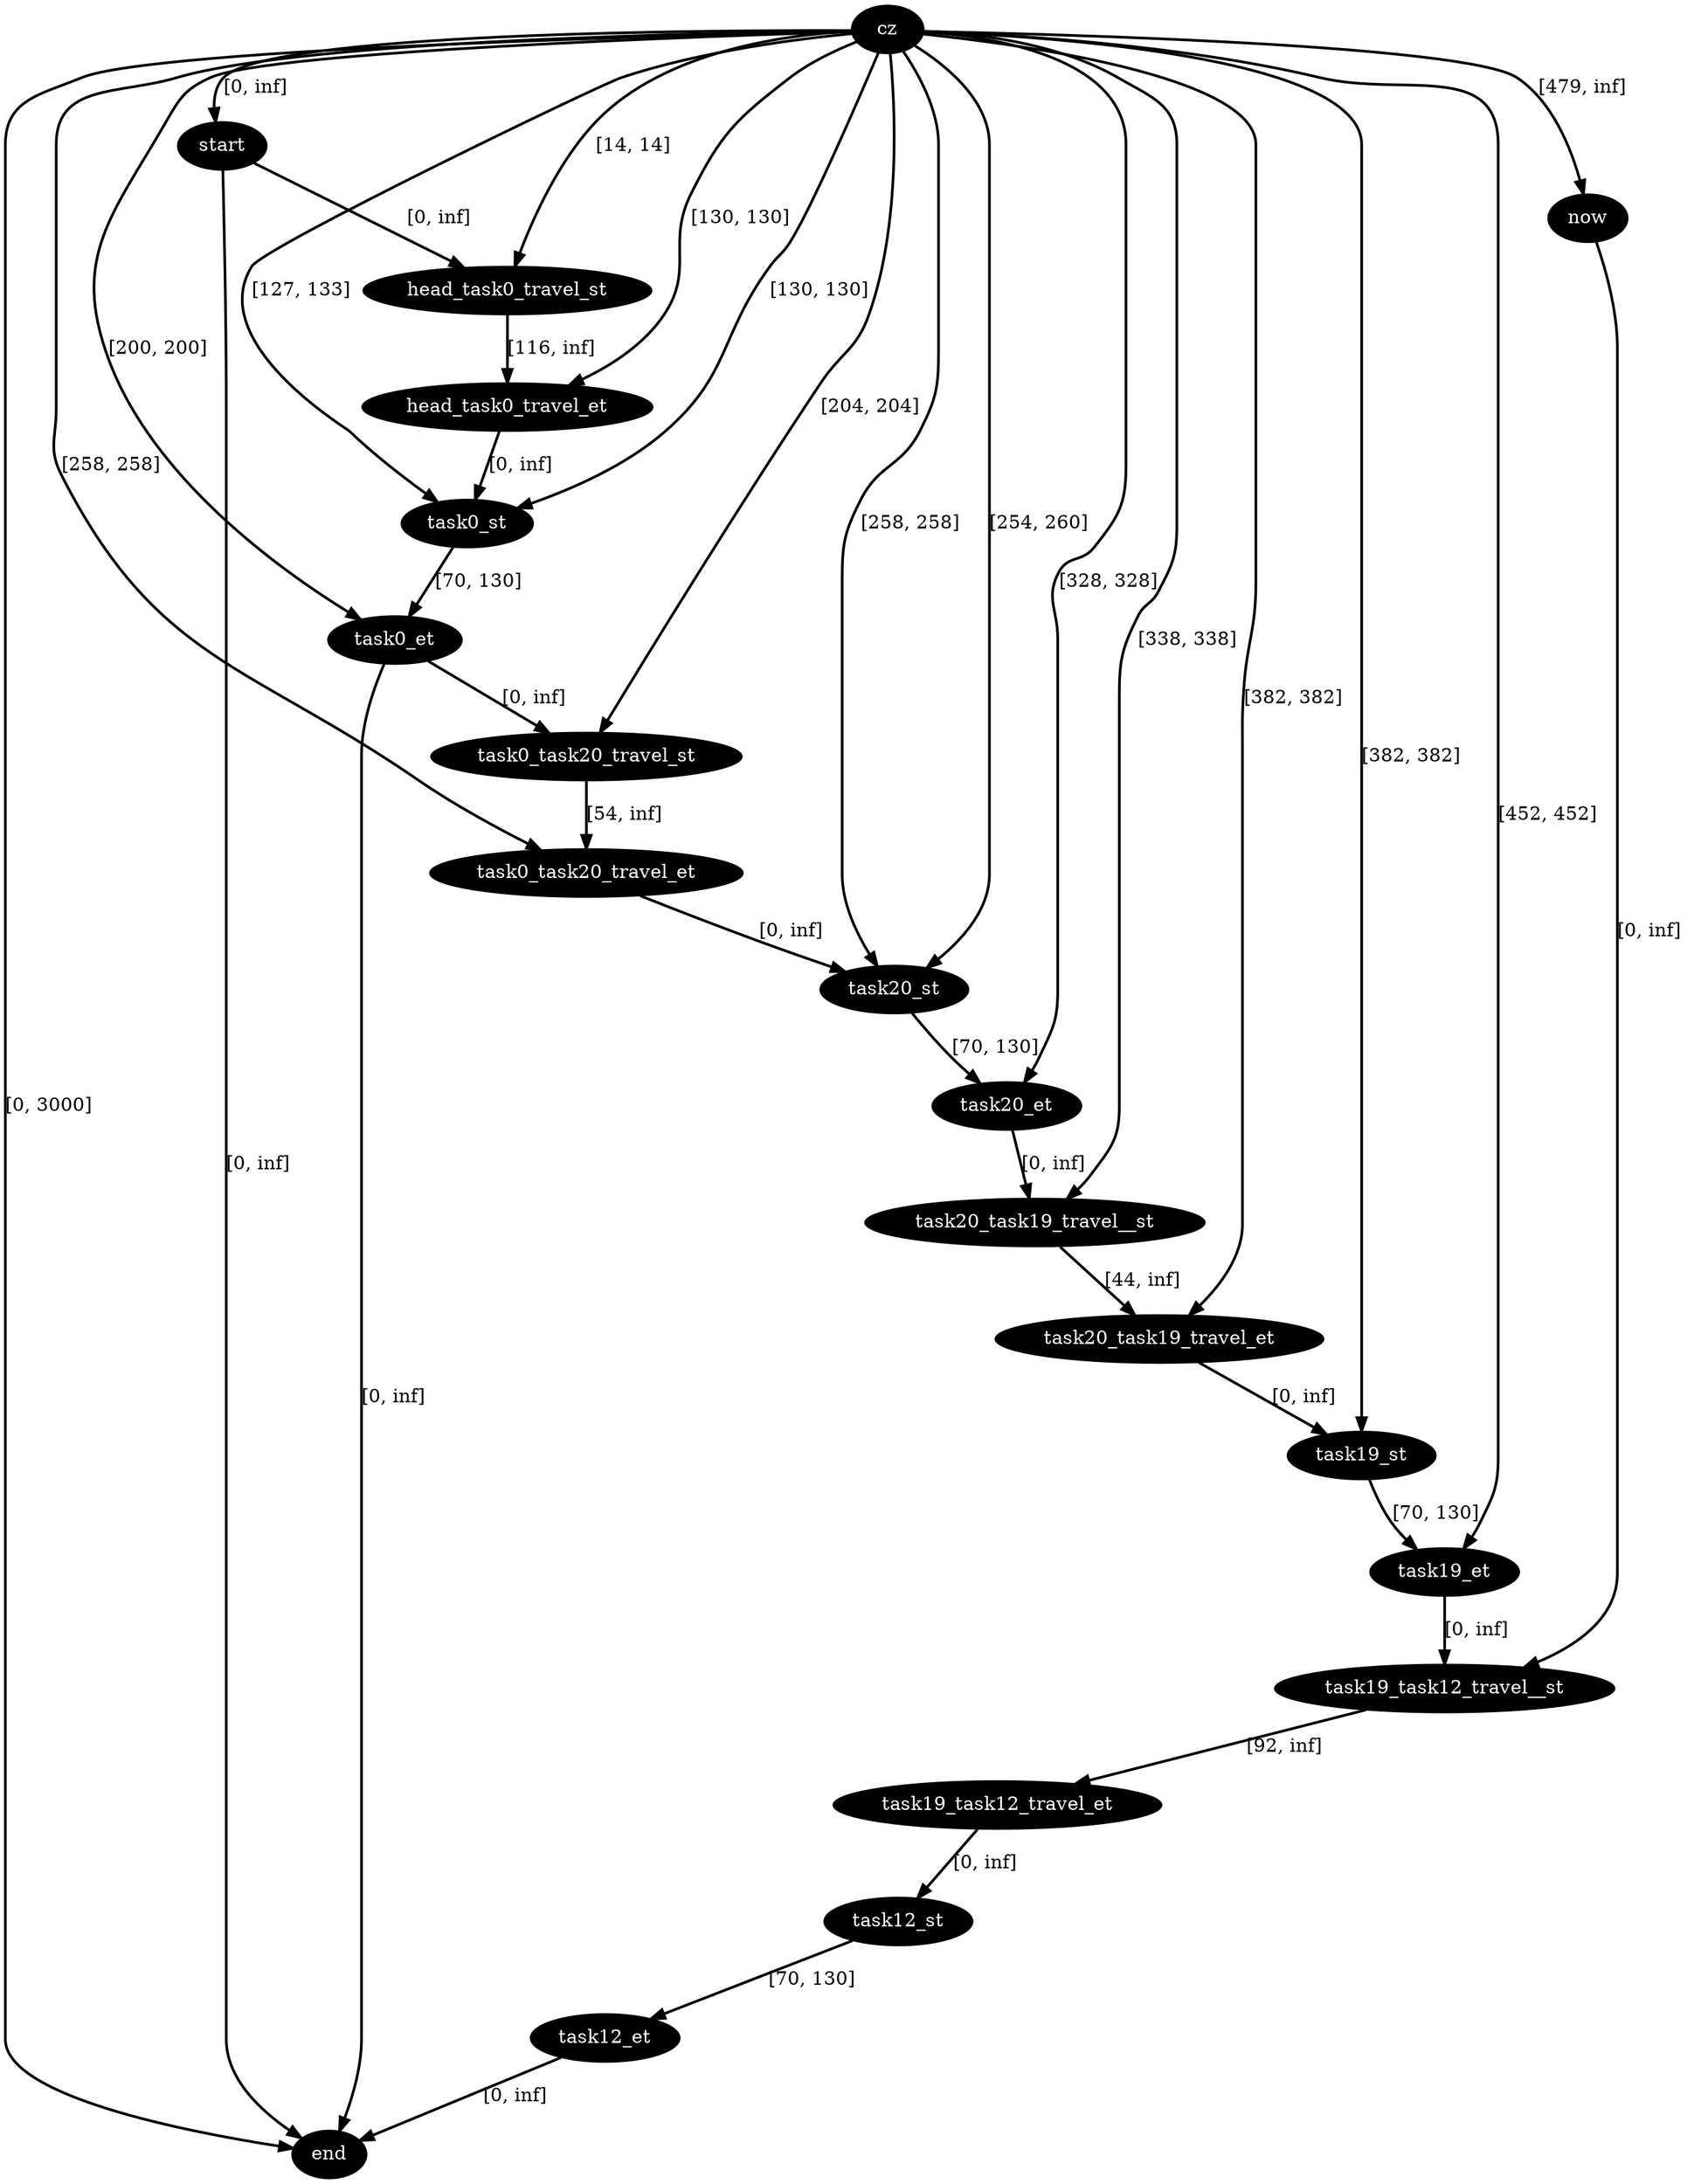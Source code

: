 digraph plan {
0[label="cz",style=filled,fillcolor=black,fontcolor=white];
1[label="start",style=filled,fillcolor=black,fontcolor=white];
2[label="now",style=filled,fillcolor=black,fontcolor=white];
3[label="end",style=filled,fillcolor=black,fontcolor=white];
7[label="head_task0_travel_st",style=filled,fillcolor=black,fontcolor=white];
8[label="head_task0_travel_et",style=filled,fillcolor=black,fontcolor=white];
9[label="task0_st",style=filled,fillcolor=black,fontcolor=white];
10[label="task0_et",style=filled,fillcolor=black,fontcolor=white];
28[label="task12_st",style=filled,fillcolor=black,fontcolor=white];
29[label="task12_et",style=filled,fillcolor=black,fontcolor=white];
66[label="task19_st",style=filled,fillcolor=black,fontcolor=white];
67[label="task19_et",style=filled,fillcolor=black,fontcolor=white];
86[label="task20_st",style=filled,fillcolor=black,fontcolor=white];
87[label="task20_et",style=filled,fillcolor=black,fontcolor=white];
101[label="task0_task20_travel_st",style=filled,fillcolor=black,fontcolor=white];
102[label="task0_task20_travel_et",style=filled,fillcolor=black,fontcolor=white];
104[label="task20_task19_travel__st",style=filled,fillcolor=black,fontcolor=white];
105[label="task20_task19_travel_et",style=filled,fillcolor=black,fontcolor=white];
107[label="task19_task12_travel__st",style=filled,fillcolor=black,fontcolor=white];
108[label="task19_task12_travel_et",style=filled,fillcolor=black,fontcolor=white];
"0"->"1"[label="[0, inf]",penwidth=2,color=black];
"0"->"3"[label="[0, 3000]",penwidth=2,color=black];
"7"->"8"[label="[116, inf]",penwidth=2,color=black];
"0"->"8"[label="[130, 130]",penwidth=2,color=black];
"1"->"7"[label="[0, inf]",penwidth=2,color=black];
"0"->"7"[label="[14, 14]",penwidth=2,color=black];
"0"->"2"[label="[479, inf]",penwidth=2,color=black];
"2"->"107"[label="[0, inf]",penwidth=2,color=black];
"1"->"3"[label="[0, inf]",penwidth=2,color=black];
"0"->"10"[label="[200, 200]",penwidth=2,color=black];
"10"->"3"[label="[0, inf]",penwidth=2,color=black];
"0"->"9"[label="[130, 130]",penwidth=2,color=black];
"0"->"9"[label="[127, 133]",penwidth=2,color=black];
"101"->"102"[label="[54, inf]",penwidth=2,color=black];
"0"->"102"[label="[258, 258]",penwidth=2,color=black];
"10"->"101"[label="[0, inf]",penwidth=2,color=black];
"0"->"101"[label="[204, 204]",penwidth=2,color=black];
"9"->"10"[label="[70, 130]",penwidth=2,color=black];
"8"->"9"[label="[0, inf]",penwidth=2,color=black];
"29"->"3"[label="[0, inf]",penwidth=2,color=black];
"28"->"29"[label="[70, 130]",penwidth=2,color=black];
"0"->"67"[label="[452, 452]",penwidth=2,color=black];
"0"->"66"[label="[382, 382]",penwidth=2,color=black];
"108"->"28"[label="[0, inf]",penwidth=2,color=black];
"67"->"107"[label="[0, inf]",penwidth=2,color=black];
"107"->"108"[label="[92, inf]",penwidth=2,color=black];
"66"->"67"[label="[70, 130]",penwidth=2,color=black];
"0"->"87"[label="[328, 328]",penwidth=2,color=black];
"0"->"86"[label="[258, 258]",penwidth=2,color=black];
"0"->"86"[label="[254, 260]",penwidth=2,color=black];
"0"->"104"[label="[338, 338]",penwidth=2,color=black];
"105"->"66"[label="[0, inf]",penwidth=2,color=black];
"0"->"105"[label="[382, 382]",penwidth=2,color=black];
"87"->"104"[label="[0, inf]",penwidth=2,color=black];
"104"->"105"[label="[44, inf]",penwidth=2,color=black];
"86"->"87"[label="[70, 130]",penwidth=2,color=black];
"102"->"86"[label="[0, inf]",penwidth=2,color=black];
}
